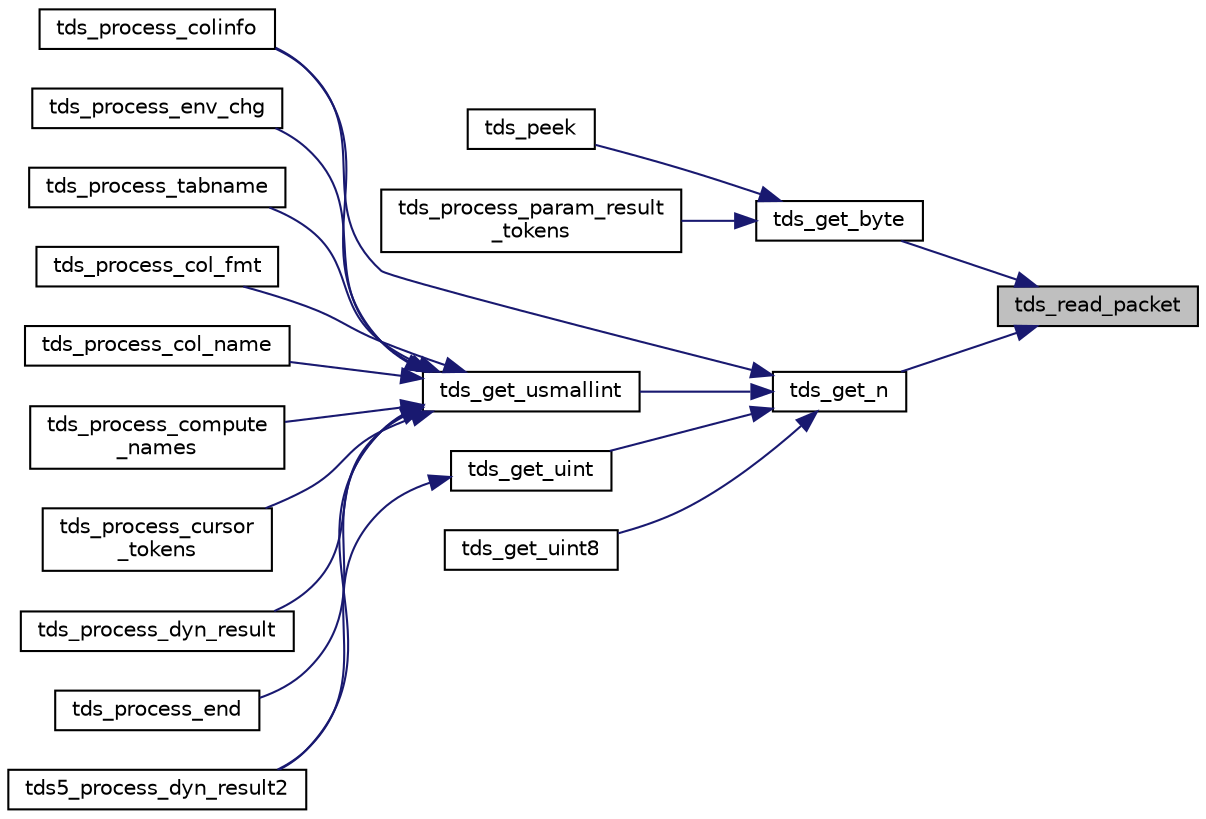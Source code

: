 digraph "tds_read_packet"
{
 // LATEX_PDF_SIZE
  edge [fontname="Helvetica",fontsize="10",labelfontname="Helvetica",labelfontsize="10"];
  node [fontname="Helvetica",fontsize="10",shape=record];
  rankdir="RL";
  Node1 [label="tds_read_packet",height=0.2,width=0.4,color="black", fillcolor="grey75", style="filled", fontcolor="black",tooltip="Read in one 'packet' from the server."];
  Node1 -> Node2 [dir="back",color="midnightblue",fontsize="10",style="solid",fontname="Helvetica"];
  Node2 [label="tds_get_byte",height=0.2,width=0.4,color="black", fillcolor="white", style="filled",URL="$a00564.html#ga0cb72d3f6943795c39db1fa692be0a58",tooltip="Return a single byte from the input buffer."];
  Node2 -> Node3 [dir="back",color="midnightblue",fontsize="10",style="solid",fontname="Helvetica"];
  Node3 [label="tds_peek",height=0.2,width=0.4,color="black", fillcolor="white", style="filled",URL="$a00564.html#ga221e98a9c8be96ec6c8547891e1b53af",tooltip="Reads a byte from the TDS stream without removing it."];
  Node2 -> Node4 [dir="back",color="midnightblue",fontsize="10",style="solid",fontname="Helvetica"];
  Node4 [label="tds_process_param_result\l_tokens",height=0.2,width=0.4,color="black", fillcolor="white", style="filled",URL="$a00565.html#ga9fdef8228d29cab7fa9098f07fa73fba",tooltip="Process parameters from networks."];
  Node1 -> Node5 [dir="back",color="midnightblue",fontsize="10",style="solid",fontname="Helvetica"];
  Node5 [label="tds_get_n",height=0.2,width=0.4,color="black", fillcolor="white", style="filled",URL="$a00564.html#gae777dd57e8d1bb40349d7d7d8434fddf",tooltip="Get N bytes from the buffer and return them in the already allocated space   given to us."];
  Node5 -> Node6 [dir="back",color="midnightblue",fontsize="10",style="solid",fontname="Helvetica"];
  Node6 [label="tds_get_uint",height=0.2,width=0.4,color="black", fillcolor="white", style="filled",URL="$a00564.html#ga9ac121c269e203337a48c5bf8afc48c3",tooltip="Get an int32 from the server."];
  Node6 -> Node7 [dir="back",color="midnightblue",fontsize="10",style="solid",fontname="Helvetica"];
  Node7 [label="tds5_process_dyn_result2",height=0.2,width=0.4,color="black", fillcolor="white", style="filled",URL="$a00565.html#gae688b515631141acfbc41bbb91c8b921",tooltip="Process new TDS 5.0 token for describing output parameters."];
  Node5 -> Node8 [dir="back",color="midnightblue",fontsize="10",style="solid",fontname="Helvetica"];
  Node8 [label="tds_get_uint8",height=0.2,width=0.4,color="black", fillcolor="white", style="filled",URL="$a00564.html#ga8ab6c87318eaf15ea17a9575763f7809",tooltip="Get an uint64 from the server."];
  Node5 -> Node9 [dir="back",color="midnightblue",fontsize="10",style="solid",fontname="Helvetica"];
  Node9 [label="tds_get_usmallint",height=0.2,width=0.4,color="black", fillcolor="white", style="filled",URL="$a00564.html#gad38aa5b9547817854ccba1fcc7855861",tooltip="Get an int16 from the server."];
  Node9 -> Node7 [dir="back",color="midnightblue",fontsize="10",style="solid",fontname="Helvetica"];
  Node9 -> Node10 [dir="back",color="midnightblue",fontsize="10",style="solid",fontname="Helvetica"];
  Node10 [label="tds_process_col_fmt",height=0.2,width=0.4,color="black", fillcolor="white", style="filled",URL="$a00565.html#ga4e3dd9d3614f5f0433b78b761dd68741",tooltip="tds_process_col_fmt() is the other half of result set processing under TDS 4.2."];
  Node9 -> Node11 [dir="back",color="midnightblue",fontsize="10",style="solid",fontname="Helvetica"];
  Node11 [label="tds_process_col_name",height=0.2,width=0.4,color="black", fillcolor="white", style="filled",URL="$a00565.html#ga905d2fa5e1b602817bd16bb0fcf9eadb",tooltip="tds_process_col_name() is one half of the result set under TDS 4.2 it contains all the column names,..."];
  Node9 -> Node12 [dir="back",color="midnightblue",fontsize="10",style="solid",fontname="Helvetica"];
  Node12 [label="tds_process_colinfo",height=0.2,width=0.4,color="black", fillcolor="white", style="filled",URL="$a00565.html#ga22c7f413d43fc0d511e122a3de389166",tooltip="Reads column information."];
  Node9 -> Node13 [dir="back",color="midnightblue",fontsize="10",style="solid",fontname="Helvetica"];
  Node13 [label="tds_process_compute\l_names",height=0.2,width=0.4,color="black", fillcolor="white", style="filled",URL="$a00565.html#gae5b3e01f3d665f9e377de091f46f1ab9",tooltip="tds_process_compute_names() processes compute result sets."];
  Node9 -> Node14 [dir="back",color="midnightblue",fontsize="10",style="solid",fontname="Helvetica"];
  Node14 [label="tds_process_cursor\l_tokens",height=0.2,width=0.4,color="black", fillcolor="white", style="filled",URL="$a00565.html#ga315d875d90c64d12d61fc9e33b4dee96",tooltip="Reads cursor command results."];
  Node9 -> Node15 [dir="back",color="midnightblue",fontsize="10",style="solid",fontname="Helvetica"];
  Node15 [label="tds_process_dyn_result",height=0.2,width=0.4,color="black", fillcolor="white", style="filled",URL="$a00565.html#ga416cf119c1d4a0fca27dc5b50c261358",tooltip="Process results from dynamic."];
  Node9 -> Node16 [dir="back",color="midnightblue",fontsize="10",style="solid",fontname="Helvetica"];
  Node16 [label="tds_process_end",height=0.2,width=0.4,color="black", fillcolor="white", style="filled",URL="$a00565.html#ga7a081cf9bb8f04ead12f0299fb7c4cd9",tooltip="tds_process_end() processes any of the DONE, DONEPROC, or DONEINPROC tokens."];
  Node9 -> Node17 [dir="back",color="midnightblue",fontsize="10",style="solid",fontname="Helvetica"];
  Node17 [label="tds_process_env_chg",height=0.2,width=0.4,color="black", fillcolor="white", style="filled",URL="$a00565.html#ga3e1b4df4410a86a563a8c155e7799720",tooltip="tds_process_env_chg() when ever certain things change on the server, such as database,..."];
  Node9 -> Node18 [dir="back",color="midnightblue",fontsize="10",style="solid",fontname="Helvetica"];
  Node18 [label="tds_process_tabname",height=0.2,width=0.4,color="black", fillcolor="white", style="filled",URL="$a00565.html#gaeec59bca9bd0c5388e245f0d19d9c81a",tooltip="Process list of table from network."];
  Node5 -> Node12 [dir="back",color="midnightblue",fontsize="10",style="solid",fontname="Helvetica"];
}
